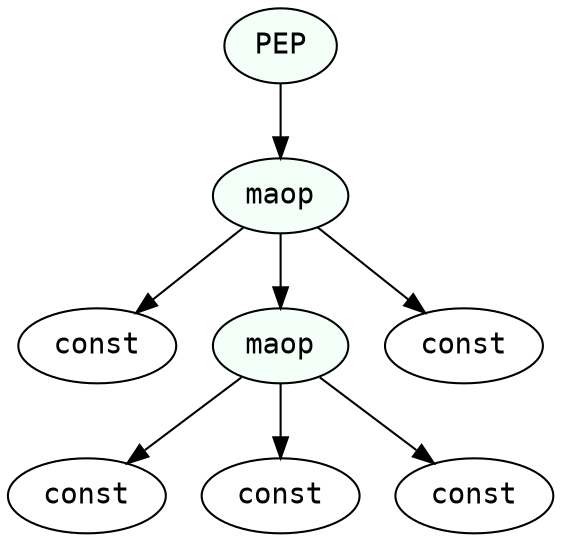digraph print {
 1 [label="const", fontname="monospace"];
 2 [label="const", fontname="monospace"];
 3 [label="const", fontname="monospace"];
 4 [label="const", fontname="monospace"];
 5 [label="maop", fontname="monospace", style=filled, fillcolor=mintcream];
 5->4
 5->3
 5->2
 6 [label="const", fontname="monospace"];
 7 [label="maop", fontname="monospace", style=filled, fillcolor=mintcream];
 7->6
 7->5
 7->1
 8 [label="PEP", fontname="monospace", style=filled, fillcolor=mintcream];
 8->7
 }
 